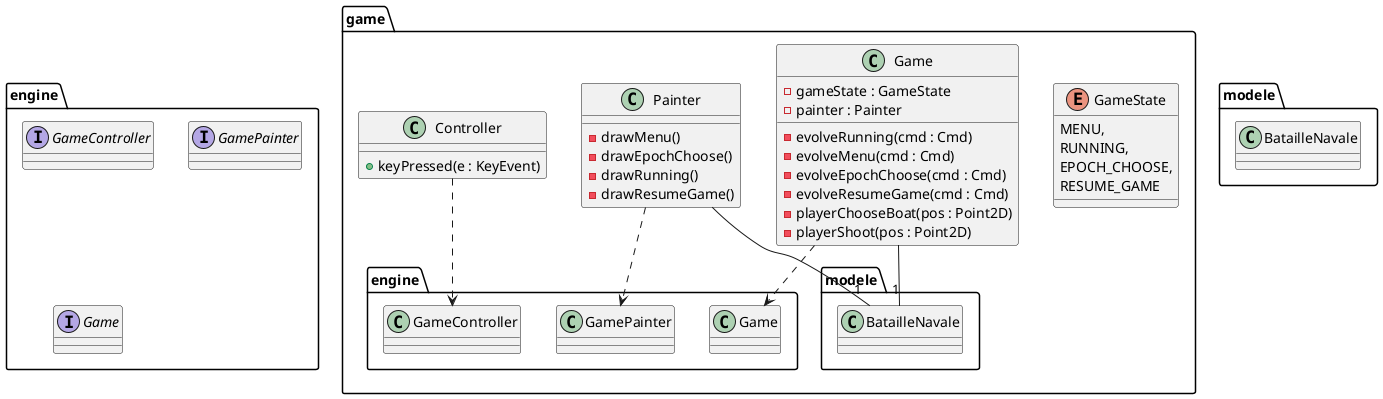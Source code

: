 @startuml


package game {
    
    enum GameState {
        MENU,
        RUNNING,
        EPOCH_CHOOSE,
        RESUME_GAME
    }

    class Game {
        - gameState : GameState
        - painter : Painter
        - evolveRunning(cmd : Cmd)
        - evolveMenu(cmd : Cmd)
        - evolveEpochChoose(cmd : Cmd)
        - evolveResumeGame(cmd : Cmd)
        - playerChooseBoat(pos : Point2D)
        - playerShoot(pos : Point2D)
    }
    Game --"1" modele.BatailleNavale
    Game ..> engine.Game

    class Painter {
        - drawMenu()
        - drawEpochChoose()
        - drawRunning()
        - drawResumeGame()
    }
    Painter ..> engine.GamePainter
    Painter -- "1" modele.BatailleNavale

    class Controller {
        + keyPressed(e : KeyEvent) 
    }
    Controller ..> engine.GameController

}

package engine {
    interface GameController
    interface GamePainter
    interface Game
}

package modele {
    class BatailleNavale
}

@enduml